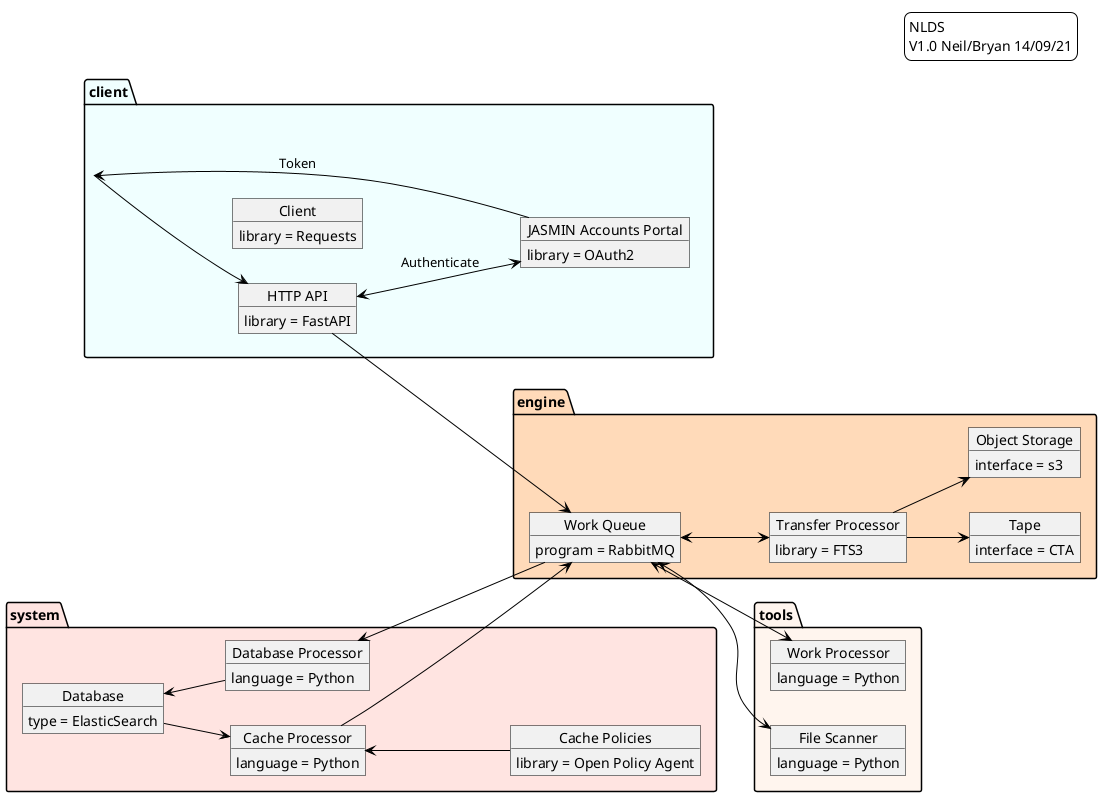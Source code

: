 @startuml

left to right direction
skinparam arrowcolor black
skinparam objectbordercolor black
skinparam objectcolor automatic
skinparam legendbackgroundcolor white
legend top right 
    NLDS 
    V1.0 Neil/Bryan 14/09/21
end legend

package client #azure {

object "Client" as client
client : library = Requests

object "HTTP API" as httpapi
httpapi : library = FastAPI

object "JASMIN Accounts Portal" as jasminap
jasminap : library = OAuth2

} 

package engine #peachpuff {

object "Work Queue" as workqueue
workqueue : program = RabbitMQ

object "Transfer Processor" as transproc
transproc : library = FTS3

object "Tape" as tape
tape : interface = CTA

object "Object Storage" as objstore
objstore : interface = s3

}

package tools #seashell {

object "Work Processor" as workproc
workproc : language = Python

object "File Scanner" as filescan
filescan : language = Python

}

package system  #mistyrose {
object "Cache Processor" as cacheproc
cacheproc : language = Python

object "Cache Policies" as cachepol
cachepol : library = Open Policy Agent

object "Database Processor" as dbproc
dbproc : language = Python

object "Database" as db
db : type = ElasticSearch
}


client --> httpapi
client <-- jasminap : Token
httpapi <--> jasminap : Authenticate
httpapi --> workqueue

cacheproc <-- cachepol
workqueue <--> workproc
workqueue <--> transproc
cacheproc --> workqueue
workqueue --> dbproc
workqueue <--> filescan

db <-- dbproc

transproc --> objstore
transproc --> tape

db --> cacheproc



@enduml
